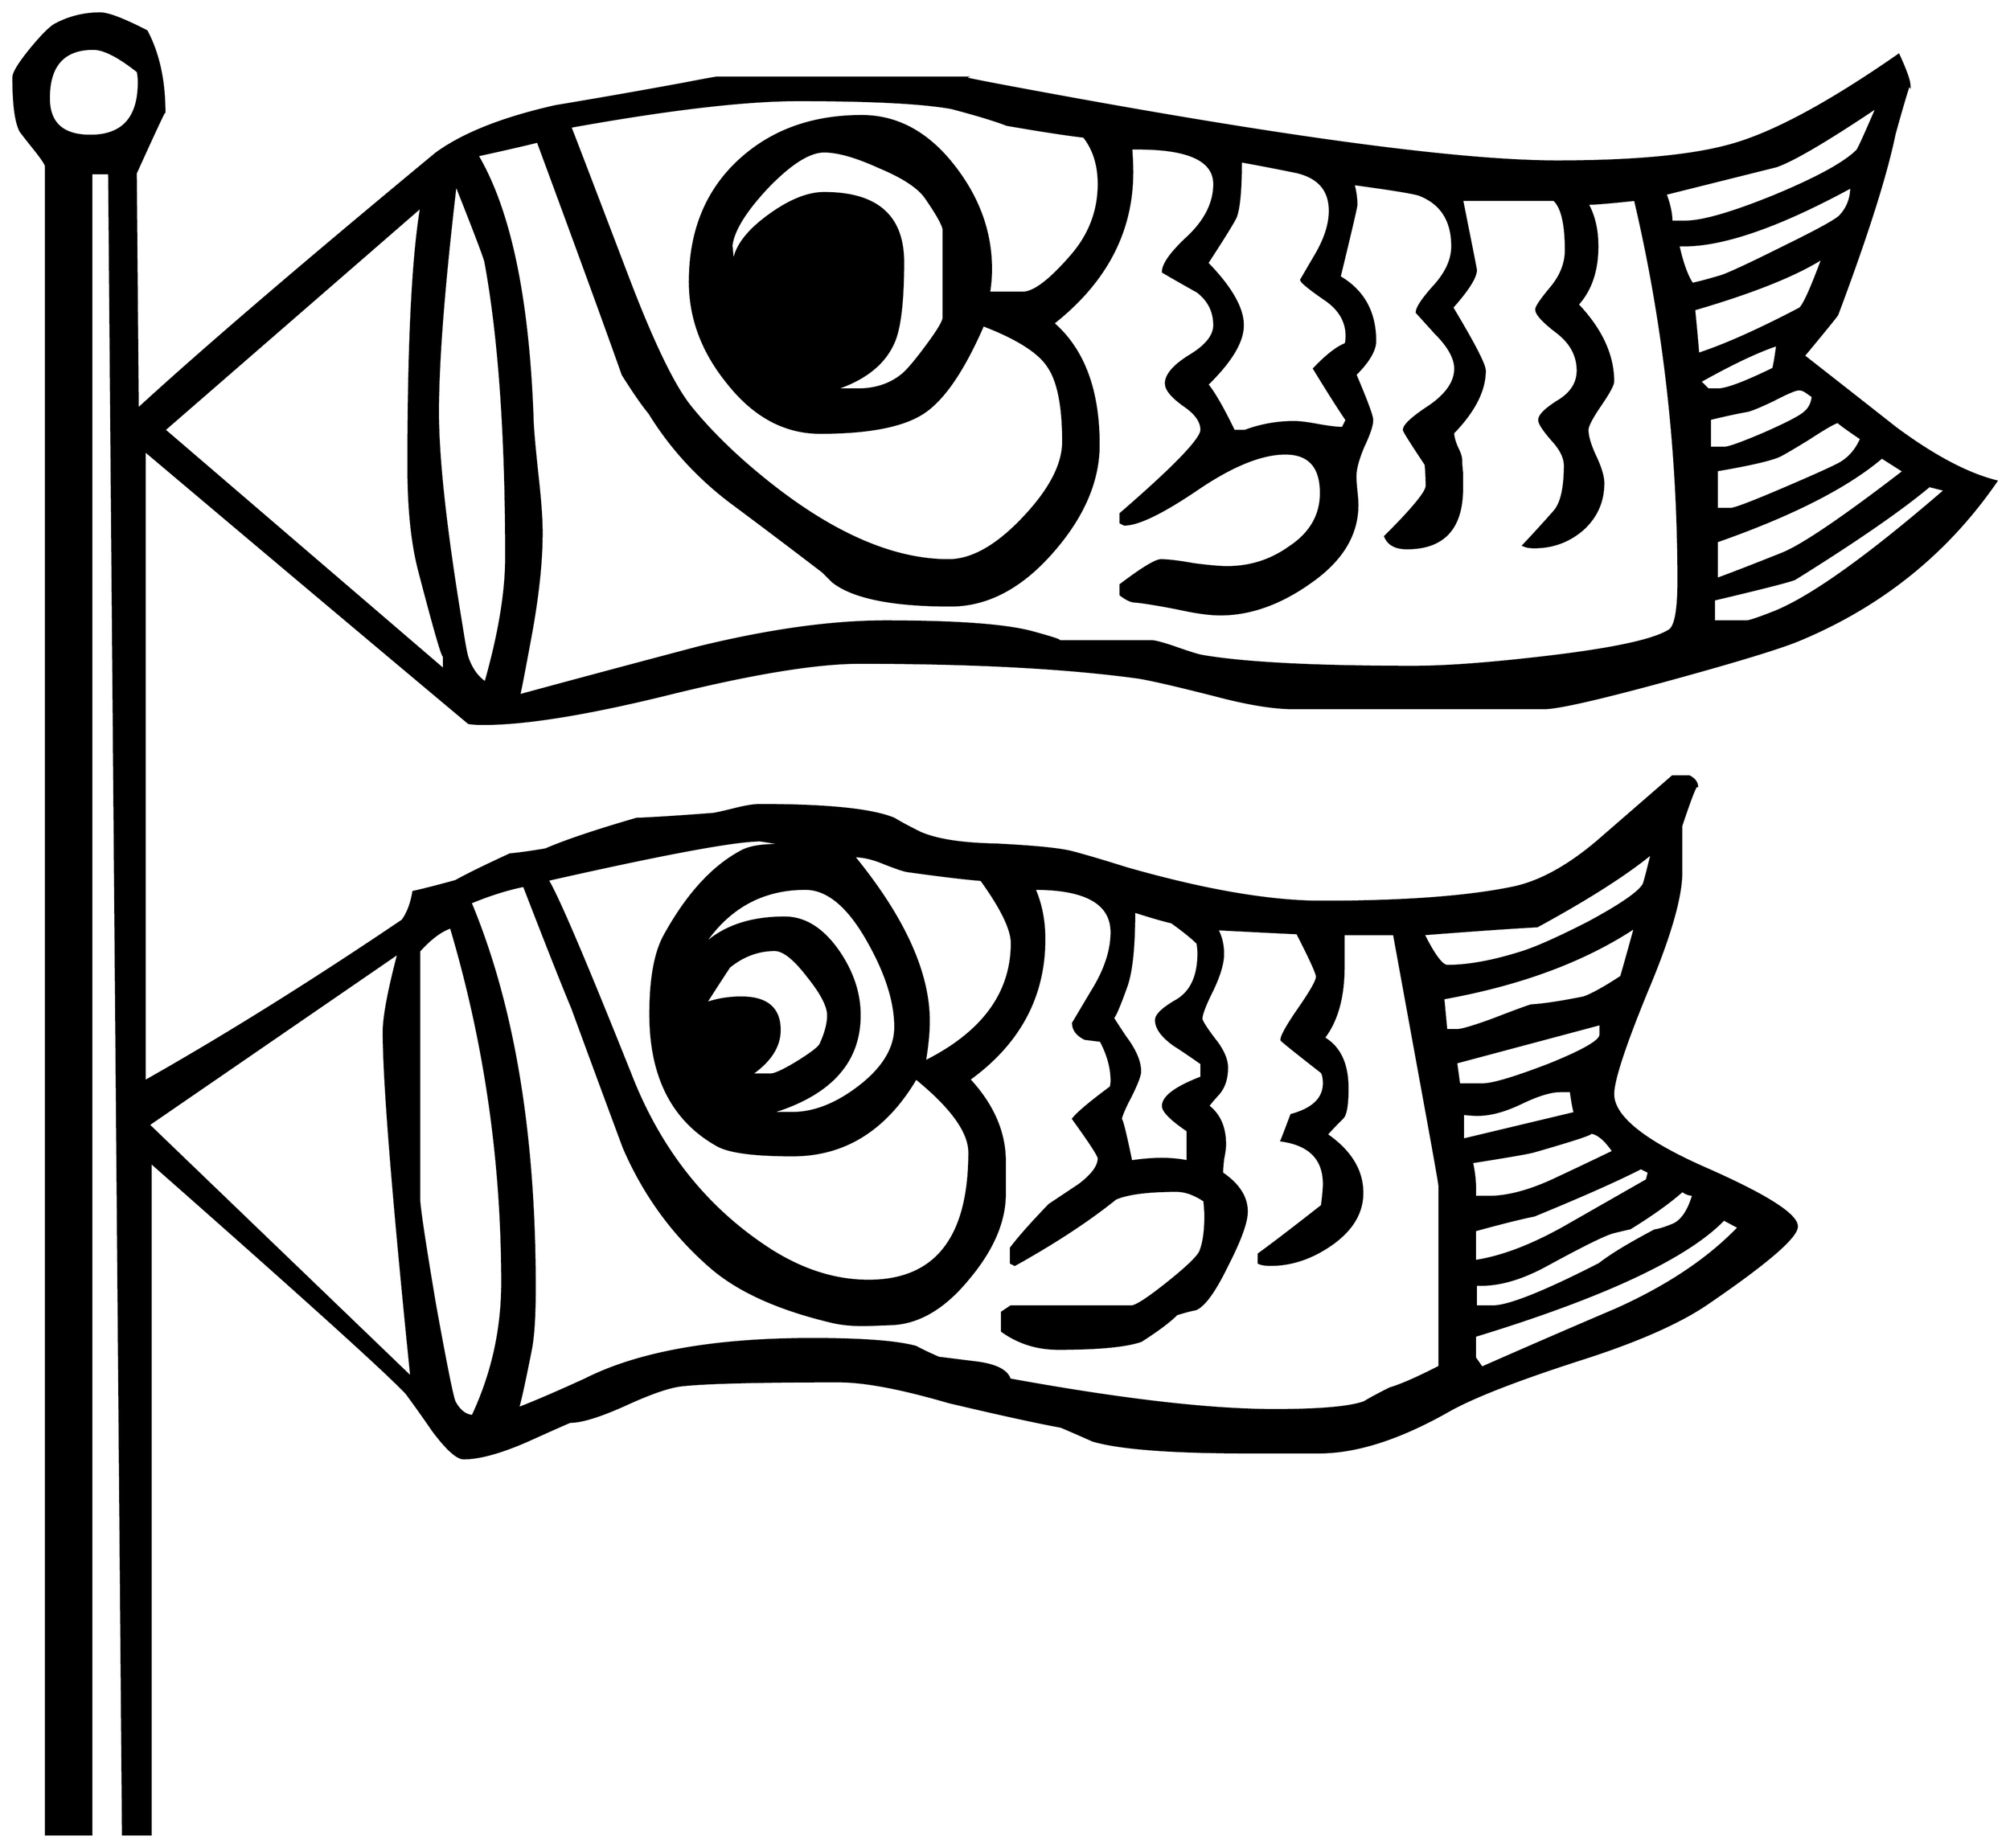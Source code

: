 


\begin{tikzpicture}[y=0.80pt, x=0.80pt, yscale=-1.0, xscale=1.0, inner sep=0pt, outer sep=0pt]
\begin{scope}[shift={(100.0,1679.0)},nonzero rule]
  \path[draw=.,fill=.,line width=1.600pt] (2090.0,-1004.0) ..
    controls (2040.0,-931.333) and (1973.333,-877.667) ..
    (1890.0,-843.0) .. controls (1870.667,-835.0) and
    (1827.0,-821.667) .. (1759.0,-803.0) .. controls
    (1688.333,-783.667) and (1646.0,-774.0) .. (1632.0,-774.0) --
    (1378.0,-774.0) .. controls (1358.0,-774.0) and
    (1331.667,-778.333) .. (1299.0,-787.0) .. controls
    (1259.667,-797.0) and (1233.667,-803.0) .. (1221.0,-805.0) ..
    controls (1148.333,-815.0) and (1054.333,-820.0) ..
    (939.0,-820.0) .. controls (895.667,-820.0) and (832.0,-809.667)
    .. (748.0,-789.0) .. controls (664.667,-768.333) and
    (601.333,-758.0) .. (558.0,-758.0) .. controls (551.333,-758.0)
    and (546.333,-758.333) .. (543.0,-759.0) .. controls
    (469.667,-820.333) and (360.333,-912.333) .. (215.0,-1035.0) --
    (215.0,-396.0) .. controls (296.333,-442.0) and (383.333,-496.333)
    .. (476.0,-559.0) .. controls (481.333,-566.333) and
    (485.0,-576.0) .. (487.0,-588.0) .. controls (496.333,-590.0)
    and (510.667,-593.667) .. (530.0,-599.0) .. controls
    (542.0,-605.667) and (560.333,-614.667) .. (585.0,-626.0) ..
    controls (593.0,-626.667) and (605.0,-628.333) .. (621.0,-631.0)
    .. controls (641.0,-639.667) and (671.667,-650.0) ..
    (713.0,-662.0) .. controls (730.333,-662.667) and (756.333,-664.333)
    .. (791.0,-667.0) .. controls (795.0,-667.667) and
    (802.333,-669.333) .. (813.0,-672.0) .. controls (823.667,-674.667)
    and (832.0,-676.0) .. (838.0,-676.0) .. controls
    (906.667,-676.0) and (952.0,-671.333) .. (974.0,-662.0) ..
    controls (979.333,-658.667) and (988.0,-654.0) ..
    (1000.0,-648.0) .. controls (1016.667,-640.667) and
    (1042.0,-636.667) .. (1076.0,-636.0) .. controls
    (1116.667,-634.0) and (1143.0,-631.333) .. (1155.0,-628.0) ..
    controls (1167.667,-624.667) and (1185.667,-619.333) ..
    (1209.0,-612.0) .. controls (1288.333,-589.333) and
    (1354.333,-578.0) .. (1407.0,-578.0) .. controls
    (1489.0,-578.0) and (1553.0,-582.667) .. (1599.0,-592.0) ..
    controls (1626.333,-597.333) and (1655.333,-613.0) ..
    (1686.0,-639.0) .. controls (1711.333,-661.0) and
    (1736.667,-683.0) .. (1762.0,-705.0) -- (1779.0,-705.0) ..
    controls (1784.333,-702.333) and (1787.0,-698.667) ..
    (1787.0,-694.0) .. controls (1787.0,-700.0) and
    (1781.667,-687.0) .. (1771.0,-655.0) .. controls
    (1771.0,-655.0) and (1771.0,-639.333) .. (1771.0,-608.0) ..
    controls (1771.0,-582.667) and (1759.333,-542.333) ..
    (1736.0,-487.0) .. controls (1713.333,-431.667) and
    (1702.0,-397.0) .. (1702.0,-383.0) .. controls
    (1702.0,-360.333) and (1733.0,-335.333) .. (1795.0,-308.0) ..
    controls (1857.0,-280.667) and (1888.0,-261.0) ..
    (1888.0,-249.0) .. controls (1888.0,-238.333) and
    (1858.333,-212.667) .. (1799.0,-172.0) .. controls
    (1770.333,-152.0) and (1726.667,-132.667) .. (1668.0,-114.0) ..
    controls (1604.0,-93.333) and (1559.667,-76.0) .. (1535.0,-62.0)
    .. controls (1485.667,-34.0) and (1442.0,-20.0) ..
    (1404.0,-20.0) -- (1332.0,-20.0) .. controls (1254.667,-20.0)
    and (1202.333,-24.0) .. (1175.0,-32.0) .. controls
    (1167.667,-35.333) and (1157.0,-40.0) .. (1143.0,-46.0) ..
    controls (1117.667,-50.667) and (1079.667,-59.0) .. (1029.0,-71.0)
    .. controls (981.0,-85.0) and (944.0,-92.0) .. (918.0,-92.0)
    .. controls (836.0,-92.0) and (783.0,-90.667) .. (759.0,-88.0)
    .. controls (746.333,-86.667) and (727.0,-80.0) .. (701.0,-68.0)
    .. controls (675.667,-56.667) and (657.333,-51.0) .. (646.0,-51.0)
    .. controls (645.333,-51.0) and (631.0,-44.667) .. (603.0,-32.0)
    .. controls (575.667,-20.0) and (554.0,-14.0) .. (538.0,-14.0)
    .. controls (531.333,-14.0) and (521.0,-23.333) .. (507.0,-42.0)
    .. controls (498.333,-54.667) and (489.333,-67.333) .. (480.0,-80.0)
    .. controls (459.333,-102.0) and (373.0,-180.0) ..
    (221.0,-314.0) -- (221.0,367.0) -- (193.0,367.0) --
    (179.0,-1316.0) -- (161.0,-1316.0) -- (161.0,367.0) --
    (115.0,367.0) -- (115.0,-1323.0) .. controls (115.0,-1325.0)
    and (111.0,-1331.0) .. (103.0,-1341.0) .. controls
    (95.0,-1351.0) and (90.333,-1357.0) .. (89.0,-1359.0) ..
    controls (84.333,-1368.333) and (82.0,-1386.333) .. (82.0,-1413.0)
    .. controls (82.0,-1417.667) and (87.667,-1427.0) ..
    (99.0,-1441.0) .. controls (111.0,-1455.667) and
    (119.667,-1464.333) .. (125.0,-1467.0) .. controls
    (139.0,-1474.333) and (154.0,-1478.0) .. (170.0,-1478.0) ..
    controls (178.0,-1478.0) and (193.667,-1472.0) ..
    (217.0,-1460.0) .. controls (229.0,-1437.333) and
    (235.0,-1410.0) .. (235.0,-1378.0) .. controls
    (235.0,-1379.333) and (225.333,-1358.667) .. (206.0,-1316.0) --
    (208.0,-1077.0) .. controls (273.333,-1137.0) and
    (374.0,-1223.333) .. (510.0,-1336.0) .. controls
    (537.333,-1356.0) and (577.667,-1372.0) .. (631.0,-1384.0) ..
    controls (675.0,-1391.333) and (718.667,-1399.0) ..
    (762.0,-1407.0) .. controls (782.667,-1411.0) and
    (793.667,-1413.0) .. (795.0,-1413.0) -- (1045.0,-1413.0) ..
    controls (1041.667,-1413.0) and (1056.0,-1410.0) ..
    (1088.0,-1404.0) .. controls (1358.0,-1353.333) and
    (1543.667,-1328.0) .. (1645.0,-1328.0) .. controls
    (1726.333,-1328.0) and (1786.667,-1334.0) .. (1826.0,-1346.0) ..
    controls (1868.0,-1358.667) and (1923.0,-1388.667) ..
    (1991.0,-1436.0) .. controls (1998.333,-1420.0) and
    (2002.0,-1409.667) .. (2002.0,-1405.0) .. controls
    (2002.0,-1408.333) and (1997.0,-1392.0) .. (1987.0,-1356.0) ..
    controls (1978.333,-1314.0) and (1959.0,-1253.0) ..
    (1929.0,-1173.0) .. controls (1929.0,-1172.333) and
    (1917.667,-1158.333) .. (1895.0,-1131.0) .. controls
    (1925.667,-1107.0) and (1956.667,-1082.667) .. (1988.0,-1058.0) ..
    controls (2026.667,-1029.333) and (2060.667,-1011.333) ..
    (2090.0,-1004.0) -- cycle(1969.0,-1383.0) .. controls
    (1918.333,-1349.0) and (1884.333,-1329.0) .. (1867.0,-1323.0) ..
    controls (1829.667,-1313.667) and (1792.333,-1304.333) ..
    (1755.0,-1295.0) .. controls (1759.0,-1284.333) and
    (1761.0,-1275.0) .. (1761.0,-1267.0) -- (1775.0,-1267.0) ..
    controls (1792.333,-1267.0) and (1822.333,-1275.667) ..
    (1865.0,-1293.0) .. controls (1908.333,-1311.0) and
    (1936.333,-1326.333) .. (1949.0,-1339.0) .. controls
    (1950.333,-1340.333) and (1957.0,-1355.0) .. (1969.0,-1383.0) --
    cycle(1943.0,-1302.0) .. controls (1867.0,-1260.667) and
    (1808.667,-1241.0) .. (1768.0,-1243.0) .. controls
    (1772.0,-1225.0) and (1776.667,-1212.0) .. (1782.0,-1204.0) ..
    controls (1788.667,-1205.333) and (1798.667,-1208.0) ..
    (1812.0,-1212.0) .. controls (1821.333,-1215.333) and
    (1842.667,-1225.333) .. (1876.0,-1242.0) .. controls
    (1910.0,-1258.667) and (1928.667,-1269.0) .. (1932.0,-1273.0) ..
    controls (1939.333,-1281.0) and (1943.0,-1290.667) ..
    (1943.0,-1302.0) -- cycle(1914.0,-1230.0) .. controls
    (1886.667,-1212.667) and (1843.333,-1195.333) .. (1784.0,-1178.0) ..
    controls (1786.667,-1150.667) and (1788.0,-1135.667) ..
    (1788.0,-1133.0) .. controls (1814.667,-1141.667) and
    (1849.0,-1157.0) .. (1891.0,-1179.0) .. controls
    (1895.0,-1182.333) and (1902.667,-1199.333) .. (1914.0,-1230.0) --
    cycle(1868.0,-1142.0) .. controls (1848.0,-1135.333) and
    (1822.0,-1123.0) .. (1790.0,-1105.0) -- (1798.0,-1097.0) --
    (1808.0,-1097.0) .. controls (1816.667,-1097.0) and
    (1835.333,-1104.0) .. (1864.0,-1118.0) .. controls
    (1865.333,-1123.333) and (1866.667,-1131.333) .. (1868.0,-1142.0) --
    cycle(1904.0,-1090.0) .. controls (1902.667,-1090.667) and
    (1900.667,-1092.0) .. (1898.0,-1094.0) .. controls
    (1895.333,-1096.0) and (1892.667,-1097.0) .. (1890.0,-1097.0) ..
    controls (1886.667,-1097.0) and (1878.0,-1093.333) ..
    (1864.0,-1086.0) .. controls (1850.0,-1079.333) and
    (1841.0,-1075.667) .. (1837.0,-1075.0) .. controls
    (1829.0,-1073.667) and (1816.667,-1071.0) .. (1800.0,-1067.0) --
    (1800.0,-1038.0) -- (1815.0,-1038.0) .. controls
    (1819.0,-1038.0) and (1832.0,-1042.667) .. (1854.0,-1052.0) ..
    controls (1876.667,-1062.0) and (1890.333,-1069.0) ..
    (1895.0,-1073.0) .. controls (1900.333,-1077.0) and
    (1903.333,-1082.667) .. (1904.0,-1090.0) --
    cycle(1953.0,-1047.0) .. controls (1936.333,-1058.333) and
    (1928.667,-1064.0) .. (1930.0,-1064.0) .. controls
    (1927.333,-1064.0) and (1917.333,-1058.333) .. (1900.0,-1047.0) ..
    controls (1882.667,-1036.333) and (1872.333,-1030.333) ..
    (1869.0,-1029.0) .. controls (1859.0,-1025.0) and
    (1838.333,-1020.333) .. (1807.0,-1015.0) -- (1807.0,-976.0) --
    (1821.0,-976.0) .. controls (1825.0,-976.0) and
    (1843.333,-983.0) .. (1876.0,-997.0) .. controls
    (1908.667,-1011.0) and (1927.667,-1019.667) .. (1933.0,-1023.0) ..
    controls (1941.667,-1028.333) and (1948.333,-1036.333) ..
    (1953.0,-1047.0) -- cycle(1996.0,-1014.0) --
    (1974.0,-1028.0) .. controls (1938.667,-998.0) and
    (1883.0,-969.667) .. (1807.0,-943.0) -- (1807.0,-905.0) ..
    controls (1821.667,-910.333) and (1844.0,-919.0) ..
    (1874.0,-931.0) .. controls (1894.667,-939.667) and
    (1935.333,-967.333) .. (1996.0,-1014.0) -- cycle(2038.0,-995.0)
    -- (2022.0,-999.0) .. controls (1993.333,-975.0) and
    (1948.0,-943.667) .. (1886.0,-905.0) .. controls
    (1882.0,-903.0) and (1854.667,-896.0) .. (1804.0,-884.0) --
    (1804.0,-862.0) -- (1837.0,-862.0) .. controls
    (1839.667,-862.0) and (1848.667,-865.0) .. (1864.0,-871.0) ..
    controls (1901.333,-885.667) and (1959.333,-927.0) ..
    (2038.0,-995.0) -- cycle(1432.0,-1066.0) .. controls
    (1424.667,-1076.667) and (1413.667,-1094.0) .. (1399.0,-1118.0) ..
    controls (1411.667,-1131.333) and (1422.333,-1139.667) ..
    (1431.0,-1143.0) .. controls (1431.667,-1145.0) and
    (1432.0,-1147.667) .. (1432.0,-1151.0) .. controls
    (1432.0,-1166.333) and (1424.333,-1179.0) .. (1409.0,-1189.0) ..
    controls (1393.667,-1199.667) and (1386.0,-1206.0) ..
    (1386.0,-1208.0) .. controls (1386.0,-1208.0) and
    (1390.667,-1216.0) .. (1400.0,-1232.0) .. controls
    (1410.0,-1248.667) and (1415.0,-1264.0) .. (1415.0,-1278.0) ..
    controls (1415.0,-1298.667) and (1404.0,-1311.667) ..
    (1382.0,-1317.0) .. controls (1362.667,-1321.0) and
    (1343.667,-1324.667) .. (1325.0,-1328.0) .. controls
    (1325.0,-1300.0) and (1323.333,-1281.333) .. (1320.0,-1272.0) ..
    controls (1318.0,-1267.333) and (1308.333,-1251.667) ..
    (1291.0,-1225.0) .. controls (1315.0,-1200.333) and
    (1327.0,-1179.333) .. (1327.0,-1162.0) .. controls
    (1327.0,-1145.333) and (1315.0,-1125.333) .. (1291.0,-1102.0) ..
    controls (1297.667,-1094.0) and (1306.667,-1078.333) ..
    (1318.0,-1055.0) -- (1329.0,-1055.0) .. controls
    (1345.0,-1061.0) and (1361.667,-1064.0) .. (1379.0,-1064.0) ..
    controls (1384.333,-1064.0) and (1392.333,-1063.0) ..
    (1403.0,-1061.0) .. controls (1414.333,-1059.0) and
    (1422.667,-1058.0) .. (1428.0,-1058.0) -- (1432.0,-1066.0) --
    cycle(1768.0,-903.0) .. controls (1768.0,-1035.667) and
    (1753.333,-1164.333) .. (1724.0,-1289.0) .. controls
    (1699.333,-1286.333) and (1683.333,-1285.0) .. (1676.0,-1285.0) ..
    controls (1682.667,-1273.0) and (1686.0,-1258.667) ..
    (1686.0,-1242.0) .. controls (1686.0,-1217.333) and
    (1679.333,-1197.667) .. (1666.0,-1183.0) .. controls
    (1690.0,-1157.667) and (1702.0,-1131.667) .. (1702.0,-1105.0) ..
    controls (1702.0,-1101.667) and (1697.667,-1093.667) ..
    (1689.0,-1081.0) .. controls (1680.333,-1068.333) and
    (1676.0,-1060.0) .. (1676.0,-1056.0) .. controls
    (1676.0,-1049.333) and (1678.667,-1040.333) .. (1684.0,-1029.0) ..
    controls (1689.333,-1017.667) and (1692.0,-1008.667) ..
    (1692.0,-1002.0) .. controls (1692.0,-983.333) and
    (1685.0,-967.667) .. (1671.0,-955.0) .. controls
    (1657.0,-943.0) and (1640.667,-937.0) .. (1622.0,-937.0) ..
    controls (1617.333,-937.0) and (1613.667,-937.667) ..
    (1611.0,-939.0) .. controls (1621.667,-950.333) and
    (1632.0,-961.667) .. (1642.0,-973.0) .. controls
    (1649.333,-981.0) and (1653.0,-996.667) .. (1653.0,-1020.0) ..
    controls (1653.0,-1028.0) and (1648.667,-1036.667) ..
    (1640.0,-1046.0) .. controls (1631.333,-1056.0) and
    (1627.0,-1062.667) .. (1627.0,-1066.0) .. controls
    (1627.0,-1070.667) and (1633.333,-1077.0) .. (1646.0,-1085.0) ..
    controls (1659.333,-1093.0) and (1666.0,-1103.333) ..
    (1666.0,-1116.0) .. controls (1666.0,-1131.333) and
    (1659.0,-1144.333) .. (1645.0,-1155.0) .. controls
    (1631.0,-1165.667) and (1624.0,-1173.333) .. (1624.0,-1178.0) ..
    controls (1624.0,-1180.667) and (1629.0,-1188.0) ..
    (1639.0,-1200.0) .. controls (1649.0,-1212.0) and
    (1654.0,-1224.667) .. (1654.0,-1238.0) .. controls
    (1654.0,-1264.667) and (1650.0,-1281.667) .. (1642.0,-1289.0) --
    (1549.0,-1289.0) .. controls (1558.333,-1242.333) and
    (1563.0,-1218.667) .. (1563.0,-1218.0) .. controls
    (1563.0,-1210.667) and (1555.0,-1198.0) .. (1539.0,-1180.0) ..
    controls (1561.0,-1143.333) and (1572.0,-1122.0) ..
    (1572.0,-1116.0) .. controls (1572.0,-1096.0) and
    (1561.333,-1075.0) .. (1540.0,-1053.0) .. controls
    (1540.0,-1049.0) and (1541.333,-1044.0) .. (1544.0,-1038.0) ..
    controls (1546.667,-1032.667) and (1548.0,-1028.667) ..
    (1548.0,-1026.0) .. controls (1548.0,-1023.333) and
    (1548.333,-1018.667) .. (1549.0,-1012.0) .. controls
    (1549.0,-1005.333) and (1549.0,-1000.333) .. (1549.0,-997.0) ..
    controls (1549.0,-956.333) and (1530.333,-936.0) ..
    (1493.0,-936.0) .. controls (1481.667,-936.0) and
    (1474.333,-940.0) .. (1471.0,-948.0) .. controls
    (1499.0,-976.0) and (1513.0,-993.0) .. (1513.0,-999.0) ..
    controls (1513.0,-1007.667) and (1512.667,-1015.0) ..
    (1512.0,-1021.0) .. controls (1497.333,-1043.0) and
    (1490.0,-1054.667) .. (1490.0,-1056.0) .. controls
    (1490.0,-1060.667) and (1498.667,-1068.667) .. (1516.0,-1080.0) ..
    controls (1533.333,-1092.0) and (1542.0,-1104.667) ..
    (1542.0,-1118.0) .. controls (1542.0,-1128.667) and
    (1535.333,-1140.667) .. (1522.0,-1154.0) .. controls
    (1509.333,-1168.0) and (1503.0,-1175.0) .. (1503.0,-1175.0) ..
    controls (1503.0,-1179.667) and (1509.0,-1188.667) ..
    (1521.0,-1202.0) .. controls (1533.0,-1215.333) and
    (1539.0,-1228.667) .. (1539.0,-1242.0) .. controls
    (1539.0,-1268.0) and (1528.0,-1285.333) .. (1506.0,-1294.0) ..
    controls (1500.667,-1296.0) and (1478.333,-1299.667) ..
    (1439.0,-1305.0) .. controls (1441.0,-1297.667) and
    (1442.0,-1290.667) .. (1442.0,-1284.0) .. controls
    (1442.0,-1282.0) and (1436.333,-1257.667) .. (1425.0,-1211.0) ..
    controls (1449.0,-1197.0) and (1461.0,-1175.333) ..
    (1461.0,-1146.0) .. controls (1461.0,-1136.667) and
    (1454.333,-1125.333) .. (1441.0,-1112.0) .. controls
    (1452.333,-1085.333) and (1458.0,-1070.0) .. (1458.0,-1066.0) ..
    controls (1458.0,-1060.667) and (1455.0,-1051.667) ..
    (1449.0,-1039.0) .. controls (1443.667,-1026.333) and
    (1441.0,-1016.333) .. (1441.0,-1009.0) .. controls
    (1441.0,-1005.667) and (1441.333,-1000.667) .. (1442.0,-994.0) ..
    controls (1442.667,-988.0) and (1443.0,-983.333) ..
    (1443.0,-980.0) .. controls (1443.0,-950.0) and
    (1427.333,-924.0) .. (1396.0,-902.0) .. controls
    (1365.333,-880.0) and (1334.667,-869.0) .. (1304.0,-869.0) ..
    controls (1293.333,-869.0) and (1279.0,-871.0) ..
    (1261.0,-875.0) .. controls (1240.333,-879.0) and
    (1226.0,-881.333) .. (1218.0,-882.0) .. controls
    (1214.0,-882.0) and (1209.0,-884.333) .. (1203.0,-889.0) --
    (1203.0,-899.0) .. controls (1225.0,-915.667) and
    (1238.667,-924.0) .. (1244.0,-924.0) .. controls
    (1251.333,-924.0) and (1262.333,-922.667) .. (1277.0,-920.0) ..
    controls (1292.333,-918.0) and (1303.667,-917.0) ..
    (1311.0,-917.0) .. controls (1334.333,-917.0) and
    (1355.333,-923.667) .. (1374.0,-937.0) .. controls
    (1395.333,-951.0) and (1406.0,-969.333) .. (1406.0,-992.0) ..
    controls (1406.0,-1018.667) and (1394.0,-1032.0) ..
    (1370.0,-1032.0) .. controls (1346.0,-1032.0) and
    (1316.333,-1020.0) .. (1281.0,-996.0) .. controls
    (1245.667,-972.0) and (1221.0,-960.0) .. (1207.0,-960.0) --
    (1203.0,-962.0) -- (1203.0,-971.0) .. controls
    (1257.667,-1018.333) and (1285.0,-1046.667) .. (1285.0,-1056.0) ..
    controls (1285.0,-1064.667) and (1279.0,-1073.0) ..
    (1267.0,-1081.0) .. controls (1255.0,-1089.667) and
    (1249.0,-1097.0) .. (1249.0,-1103.0) .. controls
    (1249.0,-1111.667) and (1257.0,-1121.0) .. (1273.0,-1131.0) ..
    controls (1289.667,-1141.0) and (1298.0,-1151.333) ..
    (1298.0,-1162.0) .. controls (1298.0,-1176.0) and
    (1292.333,-1187.333) .. (1281.0,-1196.0) .. controls
    (1269.0,-1202.667) and (1257.333,-1209.333) .. (1246.0,-1216.0) ..
    controls (1246.0,-1224.0) and (1254.667,-1236.0) ..
    (1272.0,-1252.0) .. controls (1289.333,-1268.667) and
    (1298.0,-1286.333) .. (1298.0,-1305.0) .. controls
    (1298.0,-1329.0) and (1272.333,-1341.0) .. (1221.0,-1341.0) --
    (1214.0,-1341.0) .. controls (1214.667,-1332.333) and
    (1215.0,-1324.333) .. (1215.0,-1317.0) .. controls
    (1215.0,-1257.0) and (1188.333,-1206.0) .. (1135.0,-1164.0) ..
    controls (1165.667,-1137.333) and (1181.0,-1096.333) ..
    (1181.0,-1041.0) .. controls (1181.0,-1003.667) and
    (1165.0,-967.0) .. (1133.0,-931.0) .. controls
    (1101.667,-895.667) and (1067.667,-878.0) .. (1031.0,-878.0) ..
    controls (972.333,-878.0) and (932.667,-886.0) .. (912.0,-902.0)
    .. controls (910.0,-904.0) and (906.667,-907.333) ..
    (902.0,-912.0) .. controls (870.667,-936.0) and (839.333,-959.667)
    .. (808.0,-983.0) .. controls (774.667,-1008.333) and
    (747.333,-1038.333) .. (726.0,-1073.0) .. controls
    (719.333,-1081.0) and (710.333,-1094.0) .. (699.0,-1112.0) ..
    controls (680.333,-1164.667) and (651.667,-1243.333) ..
    (613.0,-1348.0) .. controls (599.667,-1344.667) and
    (579.333,-1340.0) .. (552.0,-1334.0) .. controls
    (585.333,-1277.333) and (604.0,-1186.667) .. (608.0,-1062.0) ..
    controls (608.667,-1050.667) and (610.333,-1032.667) ..
    (613.0,-1008.0) .. controls (615.667,-984.0) and
    (617.0,-965.333) .. (617.0,-952.0) .. controls (617.0,-922.667)
    and (613.333,-888.0) .. (606.0,-848.0) .. controls
    (598.0,-804.667) and (594.0,-784.333) .. (594.0,-787.0) ..
    controls (655.333,-803.667) and (716.333,-820.0) .. (777.0,-836.0)
    .. controls (848.333,-853.333) and (911.0,-862.0) ..
    (965.0,-862.0) .. controls (1037.667,-862.0) and
    (1087.333,-858.333) .. (1114.0,-851.0) .. controls
    (1136.0,-845.0) and (1144.667,-842.0) .. (1140.0,-842.0) --
    (1234.0,-842.0) .. controls (1238.0,-842.0) and
    (1246.667,-839.667) .. (1260.0,-835.0) .. controls
    (1273.333,-830.333) and (1282.0,-827.667) .. (1286.0,-827.0) ..
    controls (1328.667,-819.667) and (1400.0,-816.0) ..
    (1500.0,-816.0) .. controls (1532.667,-816.0) and
    (1577.333,-819.333) .. (1634.0,-826.0) .. controls
    (1702.0,-834.0) and (1743.667,-843.0) .. (1759.0,-853.0) ..
    controls (1765.0,-857.0) and (1768.0,-873.667) ..
    (1768.0,-903.0) -- cycle(1741.0,-627.0) .. controls
    (1715.0,-605.667) and (1676.333,-581.0) .. (1625.0,-553.0) ..
    controls (1599.667,-551.667) and (1561.333,-549.0) ..
    (1510.0,-545.0) .. controls (1520.667,-523.667) and
    (1528.667,-513.0) .. (1534.0,-513.0) .. controls
    (1555.333,-513.0) and (1580.667,-517.667) .. (1610.0,-527.0) ..
    controls (1624.667,-531.667) and (1647.0,-541.667) ..
    (1677.0,-557.0) .. controls (1710.333,-575.0) and
    (1729.0,-588.0) .. (1733.0,-596.0) .. controls
    (1735.0,-602.667) and (1737.667,-613.0) .. (1741.0,-627.0) --
    cycle(1024.0,-1170.0) -- (1024.0,-1258.0) .. controls
    (1024.0,-1262.667) and (1018.0,-1273.667) .. (1006.0,-1291.0) ..
    controls (998.667,-1301.667) and (983.0,-1312.0) ..
    (959.0,-1322.0) .. controls (935.667,-1332.667) and
    (917.0,-1338.0) .. (903.0,-1338.0) .. controls
    (887.667,-1338.0) and (868.0,-1325.333) .. (844.0,-1300.0) ..
    controls (820.667,-1274.667) and (809.0,-1254.333) ..
    (809.0,-1239.0) .. controls (809.0,-1246.333) and
    (809.667,-1240.333) .. (811.0,-1221.0) .. controls
    (811.0,-1237.667) and (822.0,-1254.333) .. (844.0,-1271.0) ..
    controls (866.0,-1287.667) and (885.667,-1296.0) ..
    (903.0,-1296.0) .. controls (956.333,-1296.0) and
    (983.0,-1272.667) .. (983.0,-1226.0) .. controls
    (983.0,-1187.333) and (980.0,-1160.667) .. (974.0,-1146.0) ..
    controls (964.667,-1123.333) and (944.333,-1107.0) ..
    (913.0,-1097.0) -- (937.0,-1097.0) .. controls
    (954.333,-1097.0) and (969.0,-1101.667) .. (981.0,-1111.0) ..
    controls (986.333,-1115.0) and (994.667,-1124.667) ..
    (1006.0,-1140.0) .. controls (1018.0,-1156.0) and
    (1024.0,-1166.0) .. (1024.0,-1170.0) -- cycle(1724.0,-552.0)
    .. controls (1672.667,-518.0) and (1608.0,-494.0) ..
    (1530.0,-480.0) -- (1533.0,-448.0) -- (1544.0,-448.0) ..
    controls (1548.667,-448.0) and (1561.0,-451.667) ..
    (1581.0,-459.0) .. controls (1601.667,-467.0) and
    (1614.333,-471.667) .. (1619.0,-473.0) .. controls
    (1631.0,-473.667) and (1648.667,-476.333) .. (1672.0,-481.0) ..
    controls (1680.0,-483.667) and (1692.667,-490.667) ..
    (1710.0,-502.0) .. controls (1713.333,-513.333) and
    (1718.0,-530.0) .. (1724.0,-552.0) -- cycle(1181.0,-1305.0)
    .. controls (1181.0,-1324.333) and (1176.0,-1340.333) ..
    (1166.0,-1353.0) .. controls (1148.667,-1355.0) and
    (1122.667,-1359.0) .. (1088.0,-1365.0) .. controls
    (1076.0,-1369.667) and (1057.333,-1375.333) .. (1032.0,-1382.0) ..
    controls (1002.667,-1387.333) and (951.0,-1390.0) ..
    (877.0,-1390.0) .. controls (823.0,-1390.0) and
    (746.0,-1381.0) .. (646.0,-1363.0) .. controls
    (646.667,-1361.667) and (665.667,-1312.0) .. (703.0,-1214.0) ..
    controls (729.0,-1145.333) and (750.667,-1100.333) ..
    (768.0,-1079.0) .. controls (782.0,-1061.667) and
    (799.0,-1044.0) .. (819.0,-1026.0) .. controls
    (895.667,-958.0) and (965.667,-924.0) .. (1029.0,-924.0) ..
    controls (1052.333,-924.0) and (1077.333,-938.0) ..
    (1104.0,-966.0) .. controls (1131.333,-994.667) and
    (1145.0,-1020.667) .. (1145.0,-1044.0) .. controls
    (1145.0,-1080.0) and (1140.0,-1105.333) .. (1130.0,-1120.0) ..
    controls (1120.667,-1134.667) and (1098.667,-1148.667) ..
    (1064.0,-1162.0) .. controls (1044.0,-1116.0) and
    (1023.667,-1086.333) .. (1003.0,-1073.0) .. controls
    (982.333,-1059.667) and (947.667,-1053.0) .. (899.0,-1053.0) ..
    controls (863.0,-1053.0) and (831.667,-1070.0) ..
    (805.0,-1104.0) .. controls (779.667,-1135.333) and
    (767.0,-1169.333) .. (767.0,-1206.0) .. controls
    (767.0,-1256.667) and (783.333,-1297.333) .. (816.0,-1328.0) ..
    controls (848.667,-1358.667) and (890.333,-1374.0) ..
    (941.0,-1374.0) .. controls (976.333,-1374.0) and
    (1007.0,-1357.667) .. (1033.0,-1325.0) .. controls
    (1059.0,-1292.333) and (1072.0,-1257.0) .. (1072.0,-1219.0) ..
    controls (1072.0,-1211.0) and (1071.333,-1203.0) ..
    (1070.0,-1195.0) -- (1104.0,-1195.0) .. controls
    (1115.333,-1195.0) and (1131.667,-1207.333) .. (1153.0,-1232.0) ..
    controls (1171.667,-1253.333) and (1181.0,-1277.667) ..
    (1181.0,-1305.0) -- cycle(910.0,-1144.0) -- (908.0,-1144.0)
    .. controls (904.667,-1144.0) and (903.0,-1144.0) ..
    (903.0,-1144.0) .. controls (907.0,-1144.0) and
    (909.333,-1144.0) .. (910.0,-1144.0) -- cycle(1689.0,-443.0)
    -- (1689.0,-454.0) -- (1543.0,-415.0) .. controls
    (1543.667,-410.333) and (1544.667,-403.0) .. (1546.0,-393.0) --
    (1570.0,-393.0) .. controls (1580.0,-393.0) and
    (1602.333,-399.667) .. (1637.0,-413.0) .. controls
    (1671.667,-427.0) and (1689.0,-437.0) .. (1689.0,-443.0) --
    cycle(1663.0,-364.0) .. controls (1661.667,-368.667) and
    (1660.333,-376.0) .. (1659.0,-386.0) -- (1648.0,-386.0) ..
    controls (1638.667,-386.0) and (1625.667,-382.0) ..
    (1609.0,-374.0) .. controls (1592.333,-366.0) and
    (1577.667,-362.0) .. (1565.0,-362.0) .. controls
    (1560.333,-362.0) and (1555.333,-362.333) .. (1550.0,-363.0) --
    (1550.0,-337.0) -- (1663.0,-364.0) -- cycle(1702.0,-325.0)
    .. controls (1693.333,-337.667) and (1685.333,-344.0) ..
    (1678.0,-344.0) .. controls (1684.667,-344.0) and
    (1666.0,-337.667) .. (1622.0,-325.0) .. controls
    (1618.0,-323.667) and (1597.0,-320.0) .. (1559.0,-314.0) ..
    controls (1561.667,-302.0) and (1562.667,-290.333) ..
    (1562.0,-279.0) -- (1576.0,-279.0) .. controls
    (1594.667,-279.0) and (1616.333,-284.667) .. (1641.0,-296.0) ..
    controls (1661.0,-305.333) and (1681.333,-315.0) ..
    (1702.0,-325.0) -- cycle(1738.0,-304.0) -- (1730.0,-308.0)
    .. controls (1706.667,-296.0) and (1670.667,-280.0) ..
    (1622.0,-260.0) .. controls (1608.667,-257.333) and
    (1588.667,-252.333) .. (1562.0,-245.0) -- (1562.0,-214.0) ..
    controls (1588.667,-218.0) and (1618.667,-229.333) ..
    (1652.0,-248.0) .. controls (1680.0,-264.0) and
    (1708.0,-280.0) .. (1736.0,-296.0) -- (1738.0,-304.0) --
    cycle(1783.0,-281.0) .. controls (1779.0,-281.0) and
    (1775.333,-282.333) .. (1772.0,-285.0) .. controls
    (1759.333,-273.667) and (1741.667,-261.0) .. (1719.0,-247.0) ..
    controls (1715.667,-246.333) and (1710.0,-245.0) ..
    (1702.0,-243.0) .. controls (1694.0,-241.0) and
    (1671.667,-230.0) .. (1635.0,-210.0) .. controls
    (1608.333,-195.333) and (1584.333,-188.667) .. (1563.0,-190.0) --
    (1563.0,-168.0) -- (1580.0,-168.0) .. controls
    (1596.0,-168.0) and (1632.0,-182.333) .. (1688.0,-211.0) ..
    controls (1700.0,-220.333) and (1718.667,-231.667) ..
    (1744.0,-245.0) .. controls (1748.667,-245.667) and
    (1755.0,-247.667) .. (1763.0,-251.0) .. controls
    (1771.667,-255.0) and (1778.333,-265.0) .. (1783.0,-281.0) --
    cycle(1829.0,-248.0) -- (1814.0,-256.0) .. controls
    (1776.667,-217.333) and (1692.667,-178.0) .. (1562.0,-138.0) --
    (1562.0,-116.0) -- (1569.0,-106.0) .. controls
    (1614.333,-126.0) and (1659.667,-145.667) .. (1705.0,-165.0) ..
    controls (1757.0,-188.333) and (1798.333,-216.0) ..
    (1829.0,-248.0) -- cycle(1285.0,-400.0) -- (1285.0,-414.0)
    .. controls (1275.667,-420.667) and (1266.333,-427.0) ..
    (1257.0,-433.0) .. controls (1245.0,-441.667) and
    (1239.0,-450.0) .. (1239.0,-458.0) .. controls
    (1239.0,-463.333) and (1246.0,-470.0) .. (1260.0,-478.0) ..
    controls (1274.667,-486.667) and (1282.0,-502.667) ..
    (1282.0,-526.0) .. controls (1282.0,-528.667) and
    (1281.667,-532.0) .. (1281.0,-536.0) .. controls
    (1275.667,-541.333) and (1267.0,-548.333) .. (1255.0,-557.0) ..
    controls (1246.333,-559.0) and (1233.667,-562.667) ..
    (1217.0,-568.0) .. controls (1217.0,-532.0) and
    (1214.333,-506.667) .. (1209.0,-492.0) .. controls
    (1199.0,-464.0) and (1194.0,-454.333) .. (1194.0,-463.0) ..
    controls (1194.0,-462.333) and (1198.667,-455.0) ..
    (1208.0,-441.0) .. controls (1218.0,-427.667) and
    (1223.0,-416.0) .. (1223.0,-406.0) .. controls
    (1223.0,-402.0) and (1219.667,-393.333) .. (1213.0,-380.0) ..
    controls (1206.333,-367.333) and (1203.0,-359.0) ..
    (1203.0,-355.0) .. controls (1203.0,-363.667) and
    (1206.667,-350.333) .. (1214.0,-315.0) .. controls
    (1236.0,-318.333) and (1255.0,-318.333) .. (1271.0,-315.0) --
    (1271.0,-346.0) .. controls (1254.333,-357.333) and
    (1246.0,-365.667) .. (1246.0,-371.0) .. controls
    (1246.0,-380.333) and (1259.0,-390.0) .. (1285.0,-400.0) --
    cycle(581.0,-927.0) .. controls (581.0,-1050.333) and
    (574.0,-1150.0) .. (560.0,-1226.0) .. controls
    (559.333,-1230.0) and (549.333,-1256.333) .. (530.0,-1305.0) ..
    controls (518.0,-1203.0) and (512.0,-1126.0) ..
    (512.0,-1074.0) .. controls (512.0,-1026.0) and
    (520.0,-953.667) .. (536.0,-857.0) .. controls (538.667,-839.667)
    and (540.667,-829.0) .. (542.0,-825.0) .. controls
    (546.0,-813.667) and (552.0,-805.333) .. (560.0,-800.0) ..
    controls (574.0,-849.333) and (581.0,-891.667) .. (581.0,-927.0)
    -- cycle(209.0,-1408.0) .. controls (209.0,-1412.0) and
    (208.667,-1415.667) .. (208.0,-1419.0) .. controls
    (188.667,-1434.333) and (173.667,-1442.0) .. (163.0,-1442.0) ..
    controls (133.0,-1442.0) and (118.0,-1425.333) ..
    (118.0,-1392.0) .. controls (118.0,-1366.667) and
    (132.0,-1354.0) .. (160.0,-1354.0) .. controls
    (192.667,-1354.0) and (209.0,-1372.0) .. (209.0,-1408.0) --
    cycle(1093.0,-536.0) .. controls (1093.0,-550.0) and
    (1082.667,-571.333) .. (1062.0,-600.0) .. controls
    (1045.333,-601.333) and (1020.333,-604.333) .. (987.0,-609.0) ..
    controls (983.0,-609.667) and (974.333,-612.667) .. (961.0,-618.0)
    .. controls (951.0,-622.0) and (941.667,-624.0) ..
    (933.0,-624.0) .. controls (983.667,-562.0) and
    (1009.0,-506.333) .. (1009.0,-457.0) .. controls
    (1009.0,-445.667) and (1007.667,-432.0) .. (1005.0,-416.0) ..
    controls (1063.667,-445.333) and (1093.0,-485.333) ..
    (1093.0,-536.0) -- cycle(518.0,-813.0) -- (518.0,-828.0) ..
    controls (518.0,-820.667) and (509.667,-849.0) .. (493.0,-913.0)
    .. controls (485.667,-941.0) and (482.0,-976.333) ..
    (482.0,-1019.0) .. controls (482.0,-1143.0) and
    (486.333,-1230.667) .. (495.0,-1282.0) -- (235.0,-1056.0) --
    (518.0,-813.0) -- cycle(1526.0,-107.0) -- (1526.0,-290.0) ..
    controls (1526.0,-292.0) and (1521.0,-320.333) ..
    (1511.0,-375.0) -- (1480.0,-545.0) -- (1429.0,-545.0) ..
    controls (1429.0,-545.0) and (1429.0,-534.0) ..
    (1429.0,-512.0) .. controls (1429.0,-481.333) and
    (1422.333,-457.333) .. (1409.0,-440.0) .. controls
    (1425.0,-430.667) and (1433.0,-413.667) .. (1433.0,-389.0) ..
    controls (1433.0,-372.333) and (1431.333,-362.333) ..
    (1428.0,-359.0) .. controls (1418.667,-349.667) and
    (1413.333,-344.0) .. (1412.0,-342.0) .. controls
    (1436.0,-325.333) and (1448.0,-305.667) .. (1448.0,-283.0) ..
    controls (1448.0,-263.0) and (1437.667,-245.667) ..
    (1417.0,-231.0) .. controls (1397.0,-217.0) and
    (1376.333,-210.0) .. (1355.0,-210.0) .. controls
    (1349.667,-210.0) and (1345.667,-210.667) .. (1343.0,-212.0) --
    (1343.0,-221.0) .. controls (1357.667,-231.667) and
    (1379.0,-248.0) .. (1407.0,-270.0) .. controls
    (1408.333,-280.0) and (1409.0,-287.333) .. (1409.0,-292.0) ..
    controls (1409.0,-317.333) and (1394.667,-332.0) ..
    (1366.0,-336.0) .. controls (1366.667,-337.333) and
    (1370.0,-346.0) .. (1376.0,-362.0) .. controls
    (1398.0,-368.0) and (1409.0,-378.667) .. (1409.0,-394.0) ..
    controls (1409.0,-398.667) and (1408.333,-402.333) ..
    (1407.0,-405.0) .. controls (1379.667,-426.333) and
    (1366.0,-437.333) .. (1366.0,-438.0) .. controls
    (1366.0,-442.0) and (1372.0,-452.667) .. (1384.0,-470.0) ..
    controls (1396.0,-487.333) and (1402.0,-498.0) ..
    (1402.0,-502.0) .. controls (1402.0,-505.333) and
    (1395.333,-520.0) .. (1382.0,-546.0) .. controls
    (1380.0,-546.0) and (1353.0,-547.333) .. (1301.0,-550.0) ..
    controls (1305.0,-542.667) and (1307.0,-534.333) ..
    (1307.0,-525.0) .. controls (1307.0,-515.667) and
    (1303.333,-503.333) .. (1296.0,-488.0) .. controls
    (1288.667,-473.333) and (1285.0,-463.667) .. (1285.0,-459.0) ..
    controls (1286.333,-455.0) and (1291.667,-447.0) ..
    (1301.0,-435.0) .. controls (1307.667,-425.667) and
    (1311.0,-417.333) .. (1311.0,-410.0) .. controls
    (1311.0,-398.667) and (1308.0,-389.667) .. (1302.0,-383.0) ..
    controls (1296.0,-376.333) and (1292.667,-372.333) ..
    (1292.0,-371.0) .. controls (1303.333,-362.333) and
    (1309.0,-349.333) .. (1309.0,-332.0) .. controls
    (1309.0,-328.667) and (1308.333,-323.667) .. (1307.0,-317.0) ..
    controls (1306.333,-311.0) and (1306.0,-306.333) ..
    (1306.0,-303.0) .. controls (1322.667,-291.667) and
    (1331.0,-278.667) .. (1331.0,-264.0) .. controls
    (1331.0,-253.333) and (1324.333,-235.0) .. (1311.0,-209.0) ..
    controls (1298.333,-183.0) and (1287.667,-168.333) ..
    (1279.0,-165.0) .. controls (1275.0,-164.333) and
    (1268.667,-162.667) .. (1260.0,-160.0) .. controls
    (1252.667,-152.667) and (1240.667,-143.667) .. (1224.0,-133.0) ..
    controls (1208.667,-127.667) and (1180.667,-125.0) ..
    (1140.0,-125.0) .. controls (1118.667,-125.0) and
    (1099.667,-131.0) .. (1083.0,-143.0) -- (1083.0,-162.0) --
    (1092.0,-168.0) -- (1214.0,-168.0) .. controls
    (1218.667,-168.0) and (1231.0,-176.0) .. (1251.0,-192.0) ..
    controls (1271.0,-208.0) and (1282.0,-218.667) ..
    (1284.0,-224.0) .. controls (1287.333,-232.667) and
    (1289.0,-244.667) .. (1289.0,-260.0) .. controls
    (1289.0,-262.667) and (1288.667,-267.667) .. (1288.0,-275.0) ..
    controls (1278.0,-281.667) and (1268.667,-285.0) ..
    (1260.0,-285.0) .. controls (1230.667,-285.0) and
    (1210.0,-282.333) .. (1198.0,-277.0) .. controls
    (1170.667,-255.0) and (1136.667,-232.667) .. (1096.0,-210.0) --
    (1092.0,-212.0) -- (1092.0,-227.0) .. controls
    (1100.0,-237.667) and (1113.0,-252.333) .. (1131.0,-271.0) ..
    controls (1141.0,-277.667) and (1151.0,-284.333) ..
    (1161.0,-291.0) .. controls (1174.333,-301.0) and
    (1181.0,-310.0) .. (1181.0,-318.0) .. controls
    (1181.0,-320.667) and (1172.333,-334.0) .. (1155.0,-358.0) ..
    controls (1159.667,-364.0) and (1172.333,-374.667) ..
    (1193.0,-390.0) .. controls (1193.667,-391.333) and
    (1194.0,-393.667) .. (1194.0,-397.0) .. controls
    (1194.0,-409.667) and (1190.333,-423.0) .. (1183.0,-437.0) --
    (1167.0,-439.0) .. controls (1159.0,-443.0) and
    (1155.0,-448.333) .. (1155.0,-455.0) .. controls
    (1155.0,-455.0) and (1161.333,-465.667) .. (1174.0,-487.0) ..
    controls (1187.333,-508.333) and (1194.0,-528.333) ..
    (1194.0,-547.0) .. controls (1194.0,-576.333) and
    (1168.0,-591.0) .. (1116.0,-591.0) .. controls
    (1122.667,-575.667) and (1126.0,-558.667) .. (1126.0,-540.0) ..
    controls (1126.0,-482.0) and (1100.667,-434.667) ..
    (1050.0,-398.0) .. controls (1074.0,-372.0) and
    (1086.0,-344.333) .. (1086.0,-315.0) -- (1086.0,-282.0) ..
    controls (1086.0,-254.0) and (1073.667,-225.333) ..
    (1049.0,-196.0) .. controls (1025.0,-166.667) and
    (999.333,-151.333) .. (972.0,-150.0) .. controls (954.667,-149.333)
    and (945.0,-149.0) .. (943.0,-149.0) .. controls
    (931.0,-149.0) and (920.667,-150.0) .. (912.0,-152.0) ..
    controls (858.0,-164.667) and (817.0,-183.0) .. (789.0,-207.0)
    .. controls (750.333,-240.333) and (720.667,-281.0) ..
    (700.0,-329.0) .. controls (682.667,-375.667) and (665.333,-422.667)
    .. (648.0,-470.0) .. controls (636.667,-497.333) and
    (620.333,-538.667) .. (599.0,-594.0) .. controls (582.333,-590.667)
    and (564.333,-585.0) .. (545.0,-577.0) .. controls
    (588.333,-473.0) and (610.0,-343.0) .. (610.0,-187.0) ..
    controls (610.0,-158.333) and (608.667,-137.333) .. (606.0,-124.0)
    .. controls (596.0,-73.333) and (591.0,-53.333) .. (591.0,-64.0)
    .. controls (607.0,-70.0) and (630.333,-80.0) .. (661.0,-94.0)
    .. controls (715.0,-121.333) and (791.667,-135.0) ..
    (891.0,-135.0) .. controls (941.667,-135.0) and (976.667,-132.333)
    .. (996.0,-127.0) .. controls (1000.667,-124.333) and
    (1008.333,-120.667) .. (1019.0,-116.0) .. controls
    (1019.0,-116.0) and (1032.333,-114.333) .. (1059.0,-111.0) ..
    controls (1077.667,-108.333) and (1088.333,-102.667) ..
    (1091.0,-94.0) .. controls (1204.333,-73.333) and (1293.667,-63.0)
    .. (1359.0,-63.0) .. controls (1405.0,-63.0) and
    (1435.333,-65.667) .. (1450.0,-71.0) .. controls (1455.333,-74.333)
    and (1464.0,-79.0) .. (1476.0,-85.0) .. controls
    (1487.333,-88.333) and (1504.0,-95.667) .. (1526.0,-107.0) --
    cycle(975.0,-451.0) .. controls (975.0,-476.333) and
    (966.0,-505.0) .. (948.0,-537.0) .. controls (928.0,-573.0)
    and (906.667,-591.0) .. (884.0,-591.0) .. controls
    (840.0,-591.0) and (805.333,-571.667) .. (780.0,-533.0) ..
    controls (800.0,-552.333) and (827.667,-562.0) .. (863.0,-562.0)
    .. controls (883.667,-562.0) and (902.0,-550.333) ..
    (918.0,-527.0) .. controls (932.0,-506.333) and (939.0,-485.0)
    .. (939.0,-463.0) .. controls (939.0,-415.0) and
    (908.667,-382.0) .. (848.0,-364.0) -- (871.0,-364.0) ..
    controls (893.0,-364.0) and (915.667,-373.0) .. (939.0,-391.0)
    .. controls (963.0,-409.667) and (975.0,-429.667) ..
    (975.0,-451.0) -- cycle(907.0,-463.0) .. controls
    (907.0,-472.333) and (900.0,-485.667) .. (886.0,-503.0) ..
    controls (872.667,-520.333) and (861.667,-529.0) .. (853.0,-529.0)
    .. controls (836.333,-529.0) and (821.0,-523.333) ..
    (807.0,-512.0) .. controls (801.667,-504.0) and (793.667,-491.667)
    .. (783.0,-475.0) .. controls (794.333,-479.0) and
    (806.333,-481.0) .. (819.0,-481.0) .. controls (845.0,-481.0)
    and (858.0,-470.0) .. (858.0,-448.0) .. controls
    (858.0,-431.333) and (848.333,-416.333) .. (829.0,-403.0) --
    (849.0,-403.0) .. controls (853.0,-403.0) and (861.667,-407.0)
    .. (875.0,-415.0) .. controls (889.0,-423.667) and
    (897.0,-429.667) .. (899.0,-433.0) .. controls (904.333,-444.333)
    and (907.0,-454.333) .. (907.0,-463.0) -- cycle(1050.0,-324.0)
    .. controls (1050.0,-344.667) and (1032.0,-369.667) ..
    (996.0,-399.0) .. controls (965.333,-347.0) and (923.667,-321.0)
    .. (871.0,-321.0) .. controls (832.333,-321.0) and
    (807.0,-324.333) .. (795.0,-331.0) .. controls (749.667,-356.333)
    and (727.0,-400.667) .. (727.0,-464.0) .. controls
    (727.0,-499.333) and (731.667,-525.667) .. (741.0,-543.0) ..
    controls (764.333,-585.667) and (791.0,-614.667) .. (821.0,-630.0)
    .. controls (831.0,-634.667) and (846.667,-636.333) ..
    (868.0,-635.0) .. controls (849.333,-638.333) and (839.333,-640.0)
    .. (838.0,-640.0) .. controls (812.667,-640.0) and
    (741.0,-626.667) .. (623.0,-600.0) .. controls (633.0,-584.0)
    and (661.667,-516.667) .. (709.0,-398.0) .. controls
    (739.0,-323.333) and (785.667,-265.667) .. (849.0,-225.0) ..
    controls (881.667,-204.333) and (914.667,-194.0) .. (948.0,-194.0)
    .. controls (1016.0,-194.0) and (1050.0,-237.333) ..
    (1050.0,-324.0) -- cycle(577.0,-192.0) .. controls
    (577.0,-315.333) and (559.667,-435.333) .. (525.0,-552.0) ..
    controls (515.0,-548.667) and (504.333,-540.667) .. (493.0,-528.0)
    -- (493.0,-277.0) .. controls (493.0,-269.0) and
    (498.333,-233.333) .. (509.0,-170.0) .. controls (520.333,-107.333)
    and (527.0,-74.333) .. (529.0,-71.0) .. controls (533.667,-62.333)
    and (539.667,-57.667) .. (547.0,-57.0) .. controls (567.0,-99.667)
    and (577.0,-144.667) .. (577.0,-192.0) -- cycle(485.0,-96.0)
    .. controls (466.333,-279.333) and (457.0,-396.0) ..
    (457.0,-446.0) .. controls (457.0,-461.333) and (462.0,-488.0)
    .. (472.0,-526.0) -- (219.0,-352.0) -- (485.0,-96.0) --
    cycle;
\end{scope}

\end{tikzpicture}

